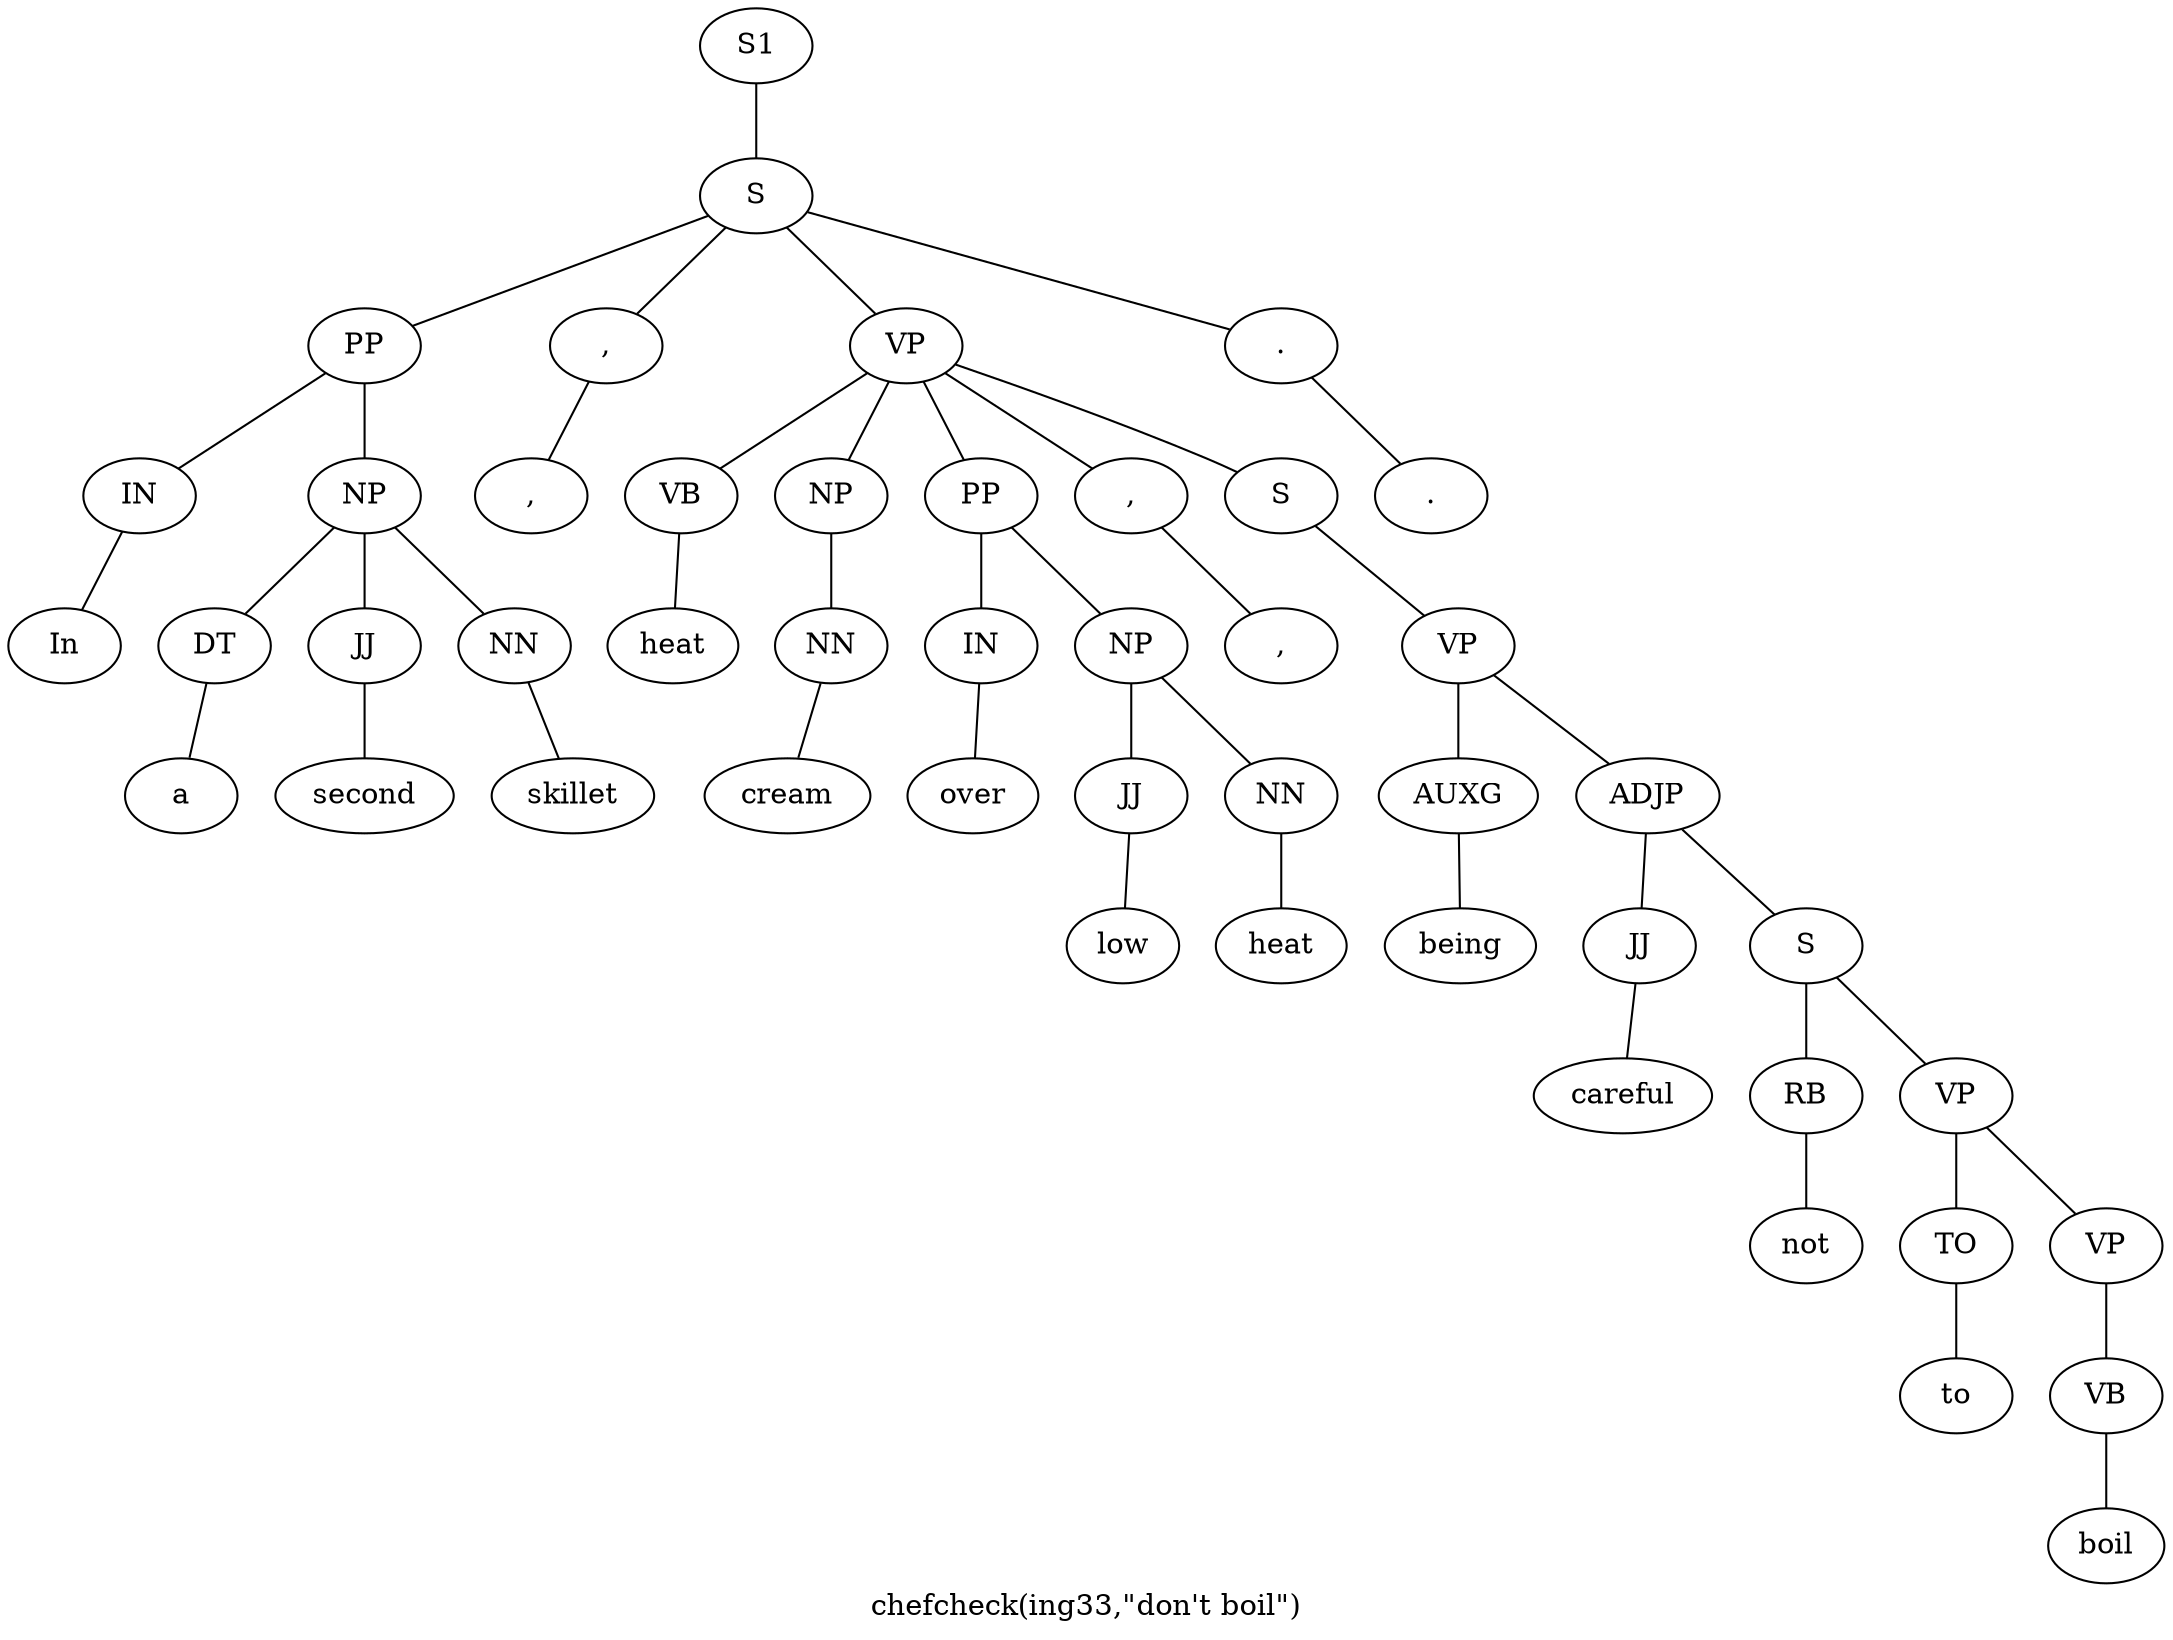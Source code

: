 graph SyntaxGraph {
	label = "chefcheck(ing33,\"don't boil\")";
	Node0 [label="S1"];
	Node1 [label="S"];
	Node2 [label="PP"];
	Node3 [label="IN"];
	Node4 [label="In"];
	Node5 [label="NP"];
	Node6 [label="DT"];
	Node7 [label="a"];
	Node8 [label="JJ"];
	Node9 [label="second"];
	Node10 [label="NN"];
	Node11 [label="skillet"];
	Node12 [label=","];
	Node13 [label=","];
	Node14 [label="VP"];
	Node15 [label="VB"];
	Node16 [label="heat"];
	Node17 [label="NP"];
	Node18 [label="NN"];
	Node19 [label="cream"];
	Node20 [label="PP"];
	Node21 [label="IN"];
	Node22 [label="over"];
	Node23 [label="NP"];
	Node24 [label="JJ"];
	Node25 [label="low"];
	Node26 [label="NN"];
	Node27 [label="heat"];
	Node28 [label=","];
	Node29 [label=","];
	Node30 [label="S"];
	Node31 [label="VP"];
	Node32 [label="AUXG"];
	Node33 [label="being"];
	Node34 [label="ADJP"];
	Node35 [label="JJ"];
	Node36 [label="careful"];
	Node37 [label="S"];
	Node38 [label="RB"];
	Node39 [label="not"];
	Node40 [label="VP"];
	Node41 [label="TO"];
	Node42 [label="to"];
	Node43 [label="VP"];
	Node44 [label="VB"];
	Node45 [label="boil"];
	Node46 [label="."];
	Node47 [label="."];

	Node0 -- Node1;
	Node1 -- Node2;
	Node1 -- Node12;
	Node1 -- Node14;
	Node1 -- Node46;
	Node2 -- Node3;
	Node2 -- Node5;
	Node3 -- Node4;
	Node5 -- Node6;
	Node5 -- Node8;
	Node5 -- Node10;
	Node6 -- Node7;
	Node8 -- Node9;
	Node10 -- Node11;
	Node12 -- Node13;
	Node14 -- Node15;
	Node14 -- Node17;
	Node14 -- Node20;
	Node14 -- Node28;
	Node14 -- Node30;
	Node15 -- Node16;
	Node17 -- Node18;
	Node18 -- Node19;
	Node20 -- Node21;
	Node20 -- Node23;
	Node21 -- Node22;
	Node23 -- Node24;
	Node23 -- Node26;
	Node24 -- Node25;
	Node26 -- Node27;
	Node28 -- Node29;
	Node30 -- Node31;
	Node31 -- Node32;
	Node31 -- Node34;
	Node32 -- Node33;
	Node34 -- Node35;
	Node34 -- Node37;
	Node35 -- Node36;
	Node37 -- Node38;
	Node37 -- Node40;
	Node38 -- Node39;
	Node40 -- Node41;
	Node40 -- Node43;
	Node41 -- Node42;
	Node43 -- Node44;
	Node44 -- Node45;
	Node46 -- Node47;
}